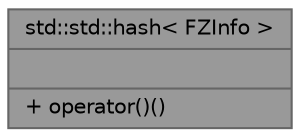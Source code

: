 digraph "std::std::hash&lt; FZInfo &gt;"
{
 // LATEX_PDF_SIZE
  bgcolor="transparent";
  edge [fontname=Helvetica,fontsize=10,labelfontname=Helvetica,labelfontsize=10];
  node [fontname=Helvetica,fontsize=10,shape=box,height=0.2,width=0.4];
  Node1 [shape=record,label="{std::std::hash\< FZInfo \>\n||+ operator()()\l}",height=0.2,width=0.4,color="gray40", fillcolor="grey60", style="filled", fontcolor="black",tooltip=" "];
}
